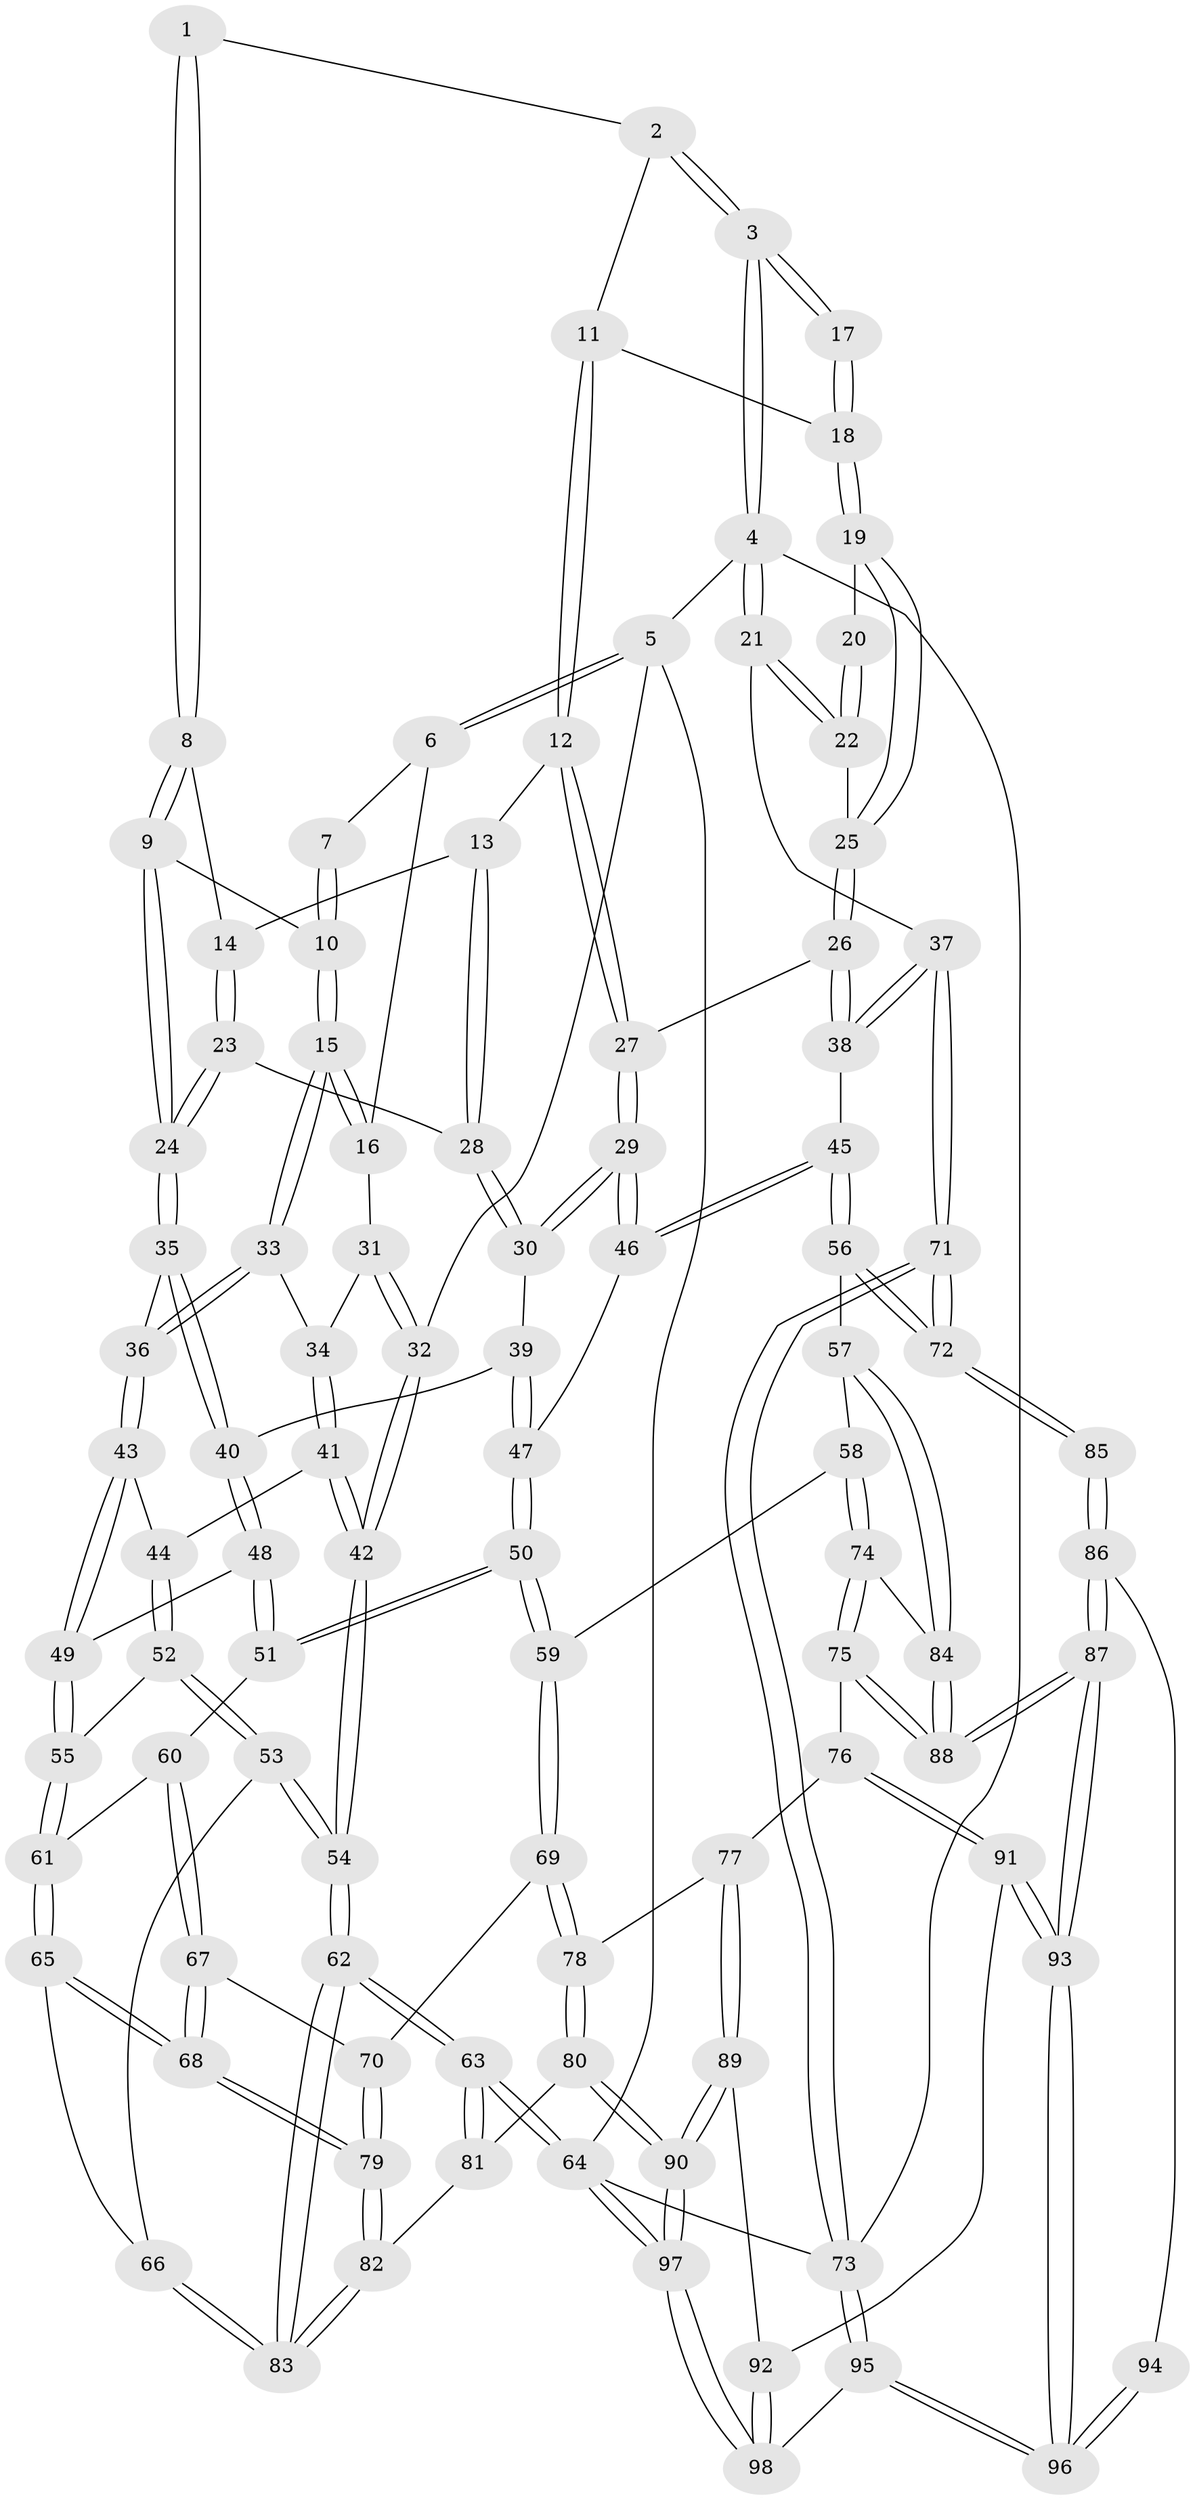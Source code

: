 // Generated by graph-tools (version 1.1) at 2025/16/03/09/25 04:16:45]
// undirected, 98 vertices, 242 edges
graph export_dot {
graph [start="1"]
  node [color=gray90,style=filled];
  1 [pos="+0.431673615267378+0"];
  2 [pos="+0.8214843931188638+0"];
  3 [pos="+1+0"];
  4 [pos="+1+0"];
  5 [pos="+0+0"];
  6 [pos="+0+0"];
  7 [pos="+0.24904923053911193+0"];
  8 [pos="+0.451716603947765+0"];
  9 [pos="+0.3729871493502996+0.20783799722254034"];
  10 [pos="+0.21878382852451764+0.11156276585119616"];
  11 [pos="+0.8184872820231528+0.07035429840226573"];
  12 [pos="+0.7434856501169138+0.12597160953796127"];
  13 [pos="+0.5726539969959946+0.07565072947402444"];
  14 [pos="+0.5504731279278916+0.049583869232094506"];
  15 [pos="+0.1641689204071597+0.2207543146834574"];
  16 [pos="+0.10590694876130424+0.19414274461422243"];
  17 [pos="+1+0"];
  18 [pos="+0.888868496976079+0.10497802761377267"];
  19 [pos="+0.8987935204194766+0.11346864590459652"];
  20 [pos="+0.959292643963223+0.12020122508784904"];
  21 [pos="+1+0.16294580368864064"];
  22 [pos="+1+0.14509528751254794"];
  23 [pos="+0.4171010800224444+0.24339452562449404"];
  24 [pos="+0.3864854866646915+0.2566868293981342"];
  25 [pos="+0.9060018187492406+0.24987849130245074"];
  26 [pos="+0.9005859561562279+0.2844094521966264"];
  27 [pos="+0.7416925246769063+0.24855876635880111"];
  28 [pos="+0.5603241687739982+0.2256561719128324"];
  29 [pos="+0.6720717655821495+0.3407898805085859"];
  30 [pos="+0.5920356660546948+0.28353536400897883"];
  31 [pos="+0+0.18211562904290213"];
  32 [pos="+0+0.10281592857302545"];
  33 [pos="+0.16600700669879062+0.23127294319891778"];
  34 [pos="+0.059891401482152905+0.29358054280343887"];
  35 [pos="+0.3718213462111839+0.2967062464594402"];
  36 [pos="+0.19911173254441875+0.2816448613838094"];
  37 [pos="+1+0.4072295033573242"];
  38 [pos="+0.9298288736509296+0.32911794262040706"];
  39 [pos="+0.48225566235394796+0.3318040759504738"];
  40 [pos="+0.37841580921531004+0.31249423571876905"];
  41 [pos="+0.013188669466264936+0.35733660611070833"];
  42 [pos="+0+0.4221799395497152"];
  43 [pos="+0.17715138468321245+0.37589566746686476"];
  44 [pos="+0.1519960041321088+0.40919090263141555"];
  45 [pos="+0.7691948339831659+0.47529897933645615"];
  46 [pos="+0.6725923657039147+0.34707046697590827"];
  47 [pos="+0.5419533360104933+0.4417722574457993"];
  48 [pos="+0.37122369112242076+0.44288129424222583"];
  49 [pos="+0.34562234721522234+0.4461870265201384"];
  50 [pos="+0.4809320897339127+0.533384459064212"];
  51 [pos="+0.3993181655555805+0.47728405738884794"];
  52 [pos="+0.1454019176195728+0.48327000636436"];
  53 [pos="+0.07908293991837566+0.5363061566193217"];
  54 [pos="+0+0.4584471238231699"];
  55 [pos="+0.21929605592046622+0.5176124525888155"];
  56 [pos="+0.7793664296232615+0.5571511804049144"];
  57 [pos="+0.7505371960512779+0.5804996641787991"];
  58 [pos="+0.6076277716447571+0.5842808397830898"];
  59 [pos="+0.4877515096754466+0.5518548064763052"];
  60 [pos="+0.2984989553367233+0.5773083547245885"];
  61 [pos="+0.2242441771889516+0.529557335514362"];
  62 [pos="+0+1"];
  63 [pos="+0+1"];
  64 [pos="+0+1"];
  65 [pos="+0.21214207645932745+0.6471419864541983"];
  66 [pos="+0.10059594034631142+0.6367999896640238"];
  67 [pos="+0.29872585975056754+0.5798217314884263"];
  68 [pos="+0.2338026303302466+0.6641493521946082"];
  69 [pos="+0.4667819989859182+0.6000516181441257"];
  70 [pos="+0.36164715985399265+0.6466774478746485"];
  71 [pos="+1+0.6178768535253507"];
  72 [pos="+1+0.6324050076687852"];
  73 [pos="+1+1"];
  74 [pos="+0.5862671072935456+0.7541724444036101"];
  75 [pos="+0.585051041171623+0.7570459133701073"];
  76 [pos="+0.5662519121444642+0.7584648871339934"];
  77 [pos="+0.4909788000034121+0.7355808752588484"];
  78 [pos="+0.48545027996826945+0.7291861690470736"];
  79 [pos="+0.2814100855779203+0.7397004667956277"];
  80 [pos="+0.30463122048289093+0.7865258146380564"];
  81 [pos="+0.28582993073220875+0.7607466009923398"];
  82 [pos="+0.28140920646669937+0.7508455695141594"];
  83 [pos="+0.03509794816061972+0.7597483216194505"];
  84 [pos="+0.7464956911554488+0.5995279368048118"];
  85 [pos="+0.959808221602826+0.6914970686110126"];
  86 [pos="+0.7427109418244604+0.8445071695083773"];
  87 [pos="+0.7299319714204568+0.8532929959741786"];
  88 [pos="+0.7288800239263957+0.8508694099176275"];
  89 [pos="+0.45731529481109906+0.8848022499404161"];
  90 [pos="+0.3230159952862493+0.8756339483352248"];
  91 [pos="+0.5362682013854091+0.8848211467928859"];
  92 [pos="+0.48454142869002587+0.905591504172386"];
  93 [pos="+0.7336702459837994+0.9003516977508959"];
  94 [pos="+0.9203432022217527+0.7996004295846956"];
  95 [pos="+0.8549366364554664+1"];
  96 [pos="+0.8199886048098776+1"];
  97 [pos="+0.12305146503404239+1"];
  98 [pos="+0.5273234352605214+1"];
  1 -- 2;
  1 -- 8;
  1 -- 8;
  2 -- 3;
  2 -- 3;
  2 -- 11;
  3 -- 4;
  3 -- 4;
  3 -- 17;
  3 -- 17;
  4 -- 5;
  4 -- 21;
  4 -- 21;
  4 -- 73;
  5 -- 6;
  5 -- 6;
  5 -- 32;
  5 -- 64;
  6 -- 7;
  6 -- 16;
  7 -- 10;
  7 -- 10;
  8 -- 9;
  8 -- 9;
  8 -- 14;
  9 -- 10;
  9 -- 24;
  9 -- 24;
  10 -- 15;
  10 -- 15;
  11 -- 12;
  11 -- 12;
  11 -- 18;
  12 -- 13;
  12 -- 27;
  12 -- 27;
  13 -- 14;
  13 -- 28;
  13 -- 28;
  14 -- 23;
  14 -- 23;
  15 -- 16;
  15 -- 16;
  15 -- 33;
  15 -- 33;
  16 -- 31;
  17 -- 18;
  17 -- 18;
  18 -- 19;
  18 -- 19;
  19 -- 20;
  19 -- 25;
  19 -- 25;
  20 -- 22;
  20 -- 22;
  21 -- 22;
  21 -- 22;
  21 -- 37;
  22 -- 25;
  23 -- 24;
  23 -- 24;
  23 -- 28;
  24 -- 35;
  24 -- 35;
  25 -- 26;
  25 -- 26;
  26 -- 27;
  26 -- 38;
  26 -- 38;
  27 -- 29;
  27 -- 29;
  28 -- 30;
  28 -- 30;
  29 -- 30;
  29 -- 30;
  29 -- 46;
  29 -- 46;
  30 -- 39;
  31 -- 32;
  31 -- 32;
  31 -- 34;
  32 -- 42;
  32 -- 42;
  33 -- 34;
  33 -- 36;
  33 -- 36;
  34 -- 41;
  34 -- 41;
  35 -- 36;
  35 -- 40;
  35 -- 40;
  36 -- 43;
  36 -- 43;
  37 -- 38;
  37 -- 38;
  37 -- 71;
  37 -- 71;
  38 -- 45;
  39 -- 40;
  39 -- 47;
  39 -- 47;
  40 -- 48;
  40 -- 48;
  41 -- 42;
  41 -- 42;
  41 -- 44;
  42 -- 54;
  42 -- 54;
  43 -- 44;
  43 -- 49;
  43 -- 49;
  44 -- 52;
  44 -- 52;
  45 -- 46;
  45 -- 46;
  45 -- 56;
  45 -- 56;
  46 -- 47;
  47 -- 50;
  47 -- 50;
  48 -- 49;
  48 -- 51;
  48 -- 51;
  49 -- 55;
  49 -- 55;
  50 -- 51;
  50 -- 51;
  50 -- 59;
  50 -- 59;
  51 -- 60;
  52 -- 53;
  52 -- 53;
  52 -- 55;
  53 -- 54;
  53 -- 54;
  53 -- 66;
  54 -- 62;
  54 -- 62;
  55 -- 61;
  55 -- 61;
  56 -- 57;
  56 -- 72;
  56 -- 72;
  57 -- 58;
  57 -- 84;
  57 -- 84;
  58 -- 59;
  58 -- 74;
  58 -- 74;
  59 -- 69;
  59 -- 69;
  60 -- 61;
  60 -- 67;
  60 -- 67;
  61 -- 65;
  61 -- 65;
  62 -- 63;
  62 -- 63;
  62 -- 83;
  62 -- 83;
  63 -- 64;
  63 -- 64;
  63 -- 81;
  63 -- 81;
  64 -- 97;
  64 -- 97;
  64 -- 73;
  65 -- 66;
  65 -- 68;
  65 -- 68;
  66 -- 83;
  66 -- 83;
  67 -- 68;
  67 -- 68;
  67 -- 70;
  68 -- 79;
  68 -- 79;
  69 -- 70;
  69 -- 78;
  69 -- 78;
  70 -- 79;
  70 -- 79;
  71 -- 72;
  71 -- 72;
  71 -- 73;
  71 -- 73;
  72 -- 85;
  72 -- 85;
  73 -- 95;
  73 -- 95;
  74 -- 75;
  74 -- 75;
  74 -- 84;
  75 -- 76;
  75 -- 88;
  75 -- 88;
  76 -- 77;
  76 -- 91;
  76 -- 91;
  77 -- 78;
  77 -- 89;
  77 -- 89;
  78 -- 80;
  78 -- 80;
  79 -- 82;
  79 -- 82;
  80 -- 81;
  80 -- 90;
  80 -- 90;
  81 -- 82;
  82 -- 83;
  82 -- 83;
  84 -- 88;
  84 -- 88;
  85 -- 86;
  85 -- 86;
  86 -- 87;
  86 -- 87;
  86 -- 94;
  87 -- 88;
  87 -- 88;
  87 -- 93;
  87 -- 93;
  89 -- 90;
  89 -- 90;
  89 -- 92;
  90 -- 97;
  90 -- 97;
  91 -- 92;
  91 -- 93;
  91 -- 93;
  92 -- 98;
  92 -- 98;
  93 -- 96;
  93 -- 96;
  94 -- 96;
  94 -- 96;
  95 -- 96;
  95 -- 96;
  95 -- 98;
  97 -- 98;
  97 -- 98;
}
